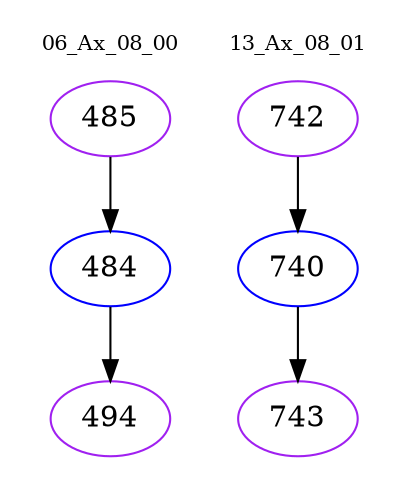 digraph{
subgraph cluster_0 {
color = white
label = "06_Ax_08_00";
fontsize=10;
T0_485 [label="485", color="purple"]
T0_485 -> T0_484 [color="black"]
T0_484 [label="484", color="blue"]
T0_484 -> T0_494 [color="black"]
T0_494 [label="494", color="purple"]
}
subgraph cluster_1 {
color = white
label = "13_Ax_08_01";
fontsize=10;
T1_742 [label="742", color="purple"]
T1_742 -> T1_740 [color="black"]
T1_740 [label="740", color="blue"]
T1_740 -> T1_743 [color="black"]
T1_743 [label="743", color="purple"]
}
}
